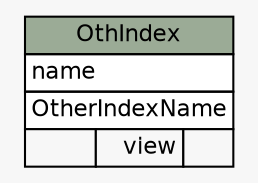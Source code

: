 // dot 2.38.0 on Windows 10 10.0
// SchemaSpy rev 590
digraph "OthIndex" {
  graph [
    rankdir="RL"
    bgcolor="#f7f7f7"
    nodesep="0.18"
    ranksep="0.46"
    fontname="Helvetica"
    fontsize="11"
  ];
  node [
    fontname="Helvetica"
    fontsize="11"
    shape="plaintext"
  ];
  edge [
    arrowsize="0.8"
  ];
  "OthIndex" [
    label=<
    <TABLE BORDER="0" CELLBORDER="1" CELLSPACING="0" BGCOLOR="#ffffff">
      <TR><TD COLSPAN="3" BGCOLOR="#9bab96" ALIGN="CENTER">OthIndex</TD></TR>
      <TR><TD PORT="name" COLSPAN="3" ALIGN="LEFT">name</TD></TR>
      <TR><TD PORT="OtherIndexName" COLSPAN="3" ALIGN="LEFT">OtherIndexName</TD></TR>
      <TR><TD ALIGN="LEFT" BGCOLOR="#f7f7f7">  </TD><TD ALIGN="RIGHT" BGCOLOR="#f7f7f7">view</TD><TD ALIGN="RIGHT" BGCOLOR="#f7f7f7">  </TD></TR>
    </TABLE>>
    URL="tables/OthIndex.html"
    tooltip="OthIndex"
  ];
}
